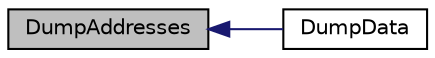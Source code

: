 digraph "DumpAddresses"
{
  edge [fontname="Helvetica",fontsize="10",labelfontname="Helvetica",labelfontsize="10"];
  node [fontname="Helvetica",fontsize="10",shape=record];
  rankdir="LR";
  Node93 [label="DumpAddresses",height=0.2,width=0.4,color="black", fillcolor="grey75", style="filled", fontcolor="black"];
  Node93 -> Node94 [dir="back",color="midnightblue",fontsize="10",style="solid",fontname="Helvetica"];
  Node94 [label="DumpData",height=0.2,width=0.4,color="black", fillcolor="white", style="filled",URL="$net_8cpp.html#a88d718bd281a8150c9bb2d8c1e8e0a09"];
}
